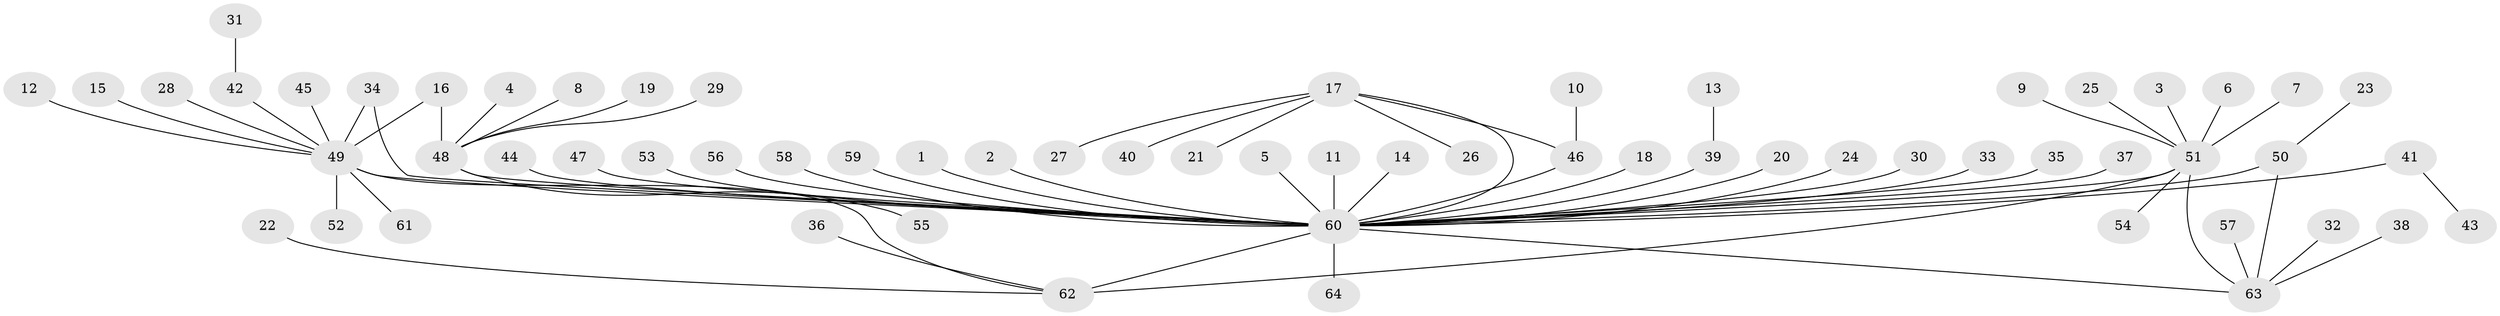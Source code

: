 // original degree distribution, {3: 0.0703125, 34: 0.0078125, 5: 0.015625, 8: 0.0078125, 2: 0.21875, 10: 0.0078125, 9: 0.0078125, 1: 0.6171875, 11: 0.0078125, 12: 0.0078125, 4: 0.0234375, 6: 0.0078125}
// Generated by graph-tools (version 1.1) at 2025/49/03/09/25 03:49:58]
// undirected, 64 vertices, 70 edges
graph export_dot {
graph [start="1"]
  node [color=gray90,style=filled];
  1;
  2;
  3;
  4;
  5;
  6;
  7;
  8;
  9;
  10;
  11;
  12;
  13;
  14;
  15;
  16;
  17;
  18;
  19;
  20;
  21;
  22;
  23;
  24;
  25;
  26;
  27;
  28;
  29;
  30;
  31;
  32;
  33;
  34;
  35;
  36;
  37;
  38;
  39;
  40;
  41;
  42;
  43;
  44;
  45;
  46;
  47;
  48;
  49;
  50;
  51;
  52;
  53;
  54;
  55;
  56;
  57;
  58;
  59;
  60;
  61;
  62;
  63;
  64;
  1 -- 60 [weight=1.0];
  2 -- 60 [weight=1.0];
  3 -- 51 [weight=1.0];
  4 -- 48 [weight=1.0];
  5 -- 60 [weight=1.0];
  6 -- 51 [weight=1.0];
  7 -- 51 [weight=1.0];
  8 -- 48 [weight=1.0];
  9 -- 51 [weight=1.0];
  10 -- 46 [weight=1.0];
  11 -- 60 [weight=1.0];
  12 -- 49 [weight=1.0];
  13 -- 39 [weight=1.0];
  14 -- 60 [weight=1.0];
  15 -- 49 [weight=1.0];
  16 -- 48 [weight=1.0];
  16 -- 49 [weight=1.0];
  17 -- 21 [weight=1.0];
  17 -- 26 [weight=1.0];
  17 -- 27 [weight=1.0];
  17 -- 40 [weight=1.0];
  17 -- 46 [weight=1.0];
  17 -- 60 [weight=1.0];
  18 -- 60 [weight=1.0];
  19 -- 48 [weight=1.0];
  20 -- 60 [weight=1.0];
  22 -- 62 [weight=1.0];
  23 -- 50 [weight=1.0];
  24 -- 60 [weight=1.0];
  25 -- 51 [weight=1.0];
  28 -- 49 [weight=1.0];
  29 -- 48 [weight=1.0];
  30 -- 60 [weight=1.0];
  31 -- 42 [weight=1.0];
  32 -- 63 [weight=1.0];
  33 -- 60 [weight=1.0];
  34 -- 49 [weight=1.0];
  34 -- 60 [weight=1.0];
  35 -- 60 [weight=1.0];
  36 -- 62 [weight=1.0];
  37 -- 60 [weight=1.0];
  38 -- 63 [weight=1.0];
  39 -- 60 [weight=1.0];
  41 -- 43 [weight=1.0];
  41 -- 60 [weight=1.0];
  42 -- 49 [weight=1.0];
  44 -- 60 [weight=1.0];
  45 -- 49 [weight=1.0];
  46 -- 60 [weight=1.0];
  47 -- 60 [weight=1.0];
  48 -- 55 [weight=1.0];
  48 -- 60 [weight=1.0];
  49 -- 52 [weight=1.0];
  49 -- 60 [weight=1.0];
  49 -- 61 [weight=1.0];
  49 -- 62 [weight=2.0];
  50 -- 60 [weight=1.0];
  50 -- 63 [weight=1.0];
  51 -- 54 [weight=1.0];
  51 -- 60 [weight=1.0];
  51 -- 62 [weight=1.0];
  51 -- 63 [weight=1.0];
  53 -- 60 [weight=1.0];
  56 -- 60 [weight=1.0];
  57 -- 63 [weight=1.0];
  58 -- 60 [weight=1.0];
  59 -- 60 [weight=1.0];
  60 -- 62 [weight=3.0];
  60 -- 63 [weight=1.0];
  60 -- 64 [weight=1.0];
}
